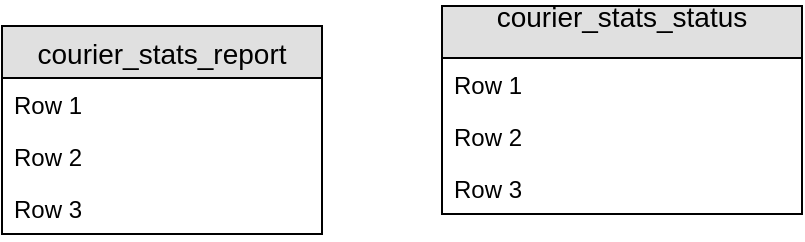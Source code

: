 <mxfile version="10.7.5" type="github"><diagram id="dSJvnK9bkmEZjNsDMzrv" name="第 1 页"><mxGraphModel dx="980" dy="409" grid="1" gridSize="10" guides="1" tooltips="1" connect="1" arrows="1" fold="1" page="1" pageScale="1" pageWidth="827" pageHeight="1169" math="0" shadow="0"><root><mxCell id="0"/><mxCell id="1" parent="0"/><mxCell id="bqedK7KZT39ENRCiK8CX-16" value="courier_stats_report" style="swimlane;fontStyle=0;childLayout=stackLayout;horizontal=1;startSize=26;fillColor=#e0e0e0;horizontalStack=0;resizeParent=1;resizeParentMax=0;resizeLast=0;collapsible=1;marginBottom=0;swimlaneFillColor=#ffffff;align=center;fontSize=14;" parent="1" vertex="1"><mxGeometry x="110" y="120" width="160" height="104" as="geometry"/></mxCell><mxCell id="bqedK7KZT39ENRCiK8CX-17" value="Row 1" style="text;strokeColor=none;fillColor=none;spacingLeft=4;spacingRight=4;overflow=hidden;rotatable=0;points=[[0,0.5],[1,0.5]];portConstraint=eastwest;fontSize=12;" parent="bqedK7KZT39ENRCiK8CX-16" vertex="1"><mxGeometry y="26" width="160" height="26" as="geometry"/></mxCell><mxCell id="bqedK7KZT39ENRCiK8CX-18" value="Row 2" style="text;strokeColor=none;fillColor=none;spacingLeft=4;spacingRight=4;overflow=hidden;rotatable=0;points=[[0,0.5],[1,0.5]];portConstraint=eastwest;fontSize=12;" parent="bqedK7KZT39ENRCiK8CX-16" vertex="1"><mxGeometry y="52" width="160" height="26" as="geometry"/></mxCell><mxCell id="bqedK7KZT39ENRCiK8CX-19" value="Row 3" style="text;strokeColor=none;fillColor=none;spacingLeft=4;spacingRight=4;overflow=hidden;rotatable=0;points=[[0,0.5],[1,0.5]];portConstraint=eastwest;fontSize=12;" parent="bqedK7KZT39ENRCiK8CX-16" vertex="1"><mxGeometry y="78" width="160" height="26" as="geometry"/></mxCell><mxCell id="Ye8PUAF37nn9ixVJfmaf-1" value="courier_stats_status&#10;" style="swimlane;fontStyle=0;childLayout=stackLayout;horizontal=1;startSize=26;fillColor=#e0e0e0;horizontalStack=0;resizeParent=1;resizeParentMax=0;resizeLast=0;collapsible=1;marginBottom=0;swimlaneFillColor=#ffffff;align=center;fontSize=14;" vertex="1" parent="1"><mxGeometry x="330" y="110" width="180" height="104" as="geometry"/></mxCell><mxCell id="Ye8PUAF37nn9ixVJfmaf-2" value="Row 1" style="text;strokeColor=none;fillColor=none;spacingLeft=4;spacingRight=4;overflow=hidden;rotatable=0;points=[[0,0.5],[1,0.5]];portConstraint=eastwest;fontSize=12;" vertex="1" parent="Ye8PUAF37nn9ixVJfmaf-1"><mxGeometry y="26" width="180" height="26" as="geometry"/></mxCell><mxCell id="Ye8PUAF37nn9ixVJfmaf-3" value="Row 2" style="text;strokeColor=none;fillColor=none;spacingLeft=4;spacingRight=4;overflow=hidden;rotatable=0;points=[[0,0.5],[1,0.5]];portConstraint=eastwest;fontSize=12;" vertex="1" parent="Ye8PUAF37nn9ixVJfmaf-1"><mxGeometry y="52" width="180" height="26" as="geometry"/></mxCell><mxCell id="Ye8PUAF37nn9ixVJfmaf-4" value="Row 3" style="text;strokeColor=none;fillColor=none;spacingLeft=4;spacingRight=4;overflow=hidden;rotatable=0;points=[[0,0.5],[1,0.5]];portConstraint=eastwest;fontSize=12;" vertex="1" parent="Ye8PUAF37nn9ixVJfmaf-1"><mxGeometry y="78" width="180" height="26" as="geometry"/></mxCell></root></mxGraphModel></diagram></mxfile>